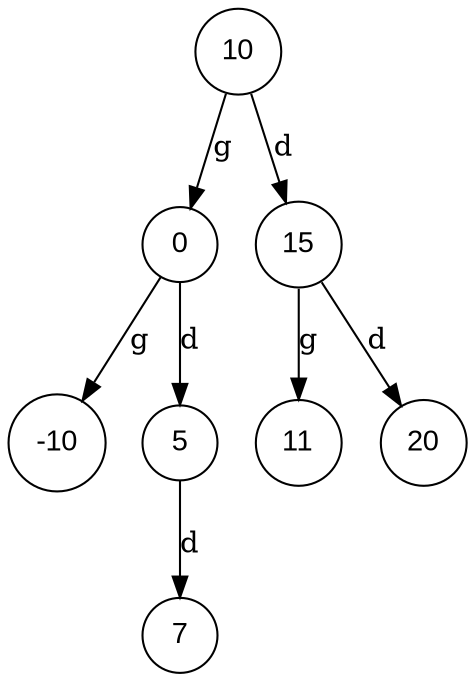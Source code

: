 digraph Arbre {
    node [shape=circle, fontname="Arial"];
    "0x64fadbc1f2e0" [label="10"];
    "0x64fadbc1f2e0" -> "0x64fadbc1f2a0" [label="g"];
    "0x64fadbc1f2a0" [label="0"];
    "0x64fadbc1f2a0" -> "0x64fadbc1f420" [label="g"];
    "0x64fadbc1f420" [label="-10"];
    "0x64fadbc1f2a0" -> "0x64fadbc1f320" [label="d"];
    "0x64fadbc1f320" [label="5"];
    "0x64fadbc1f320" -> "0x64fadbc1f3e0" [label="d"];
    "0x64fadbc1f3e0" [label="7"];
    "0x64fadbc1f2e0" -> "0x64fadbc1f360" [label="d"];
    "0x64fadbc1f360" [label="15"];
    "0x64fadbc1f360" -> "0x64fadbc1f460" [label="g"];
    "0x64fadbc1f460" [label="11"];
    "0x64fadbc1f360" -> "0x64fadbc1f3a0" [label="d"];
    "0x64fadbc1f3a0" [label="20"];
}
